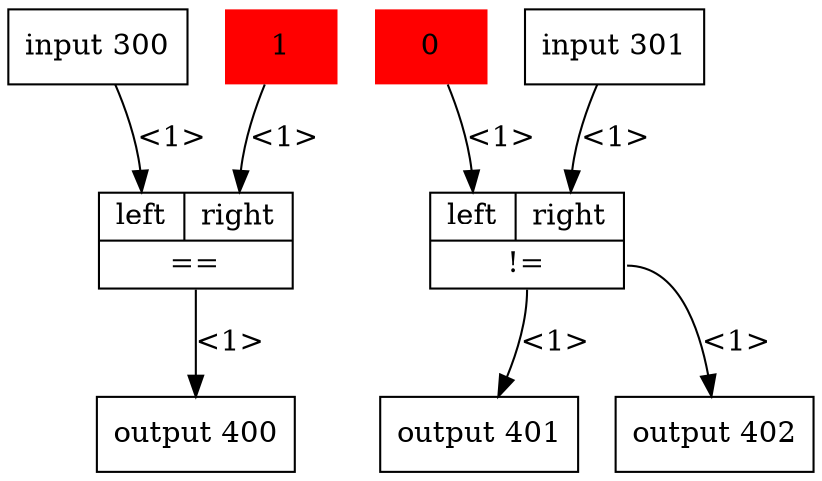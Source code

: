 digraph packetarc {
node [shape=record];
in_300 [label="input 300"];
in_301 [label="input 301"];
c_200 [label="1" shape=plaintext color="red" style="filled"];
c_201 [label="0" shape=plaintext color="red" style="filled"];
opeq_100 [label="{{<left> left | <right> right} | <out> ==}" debug="25454 1"];
opne_101 [label="{{<left> left | <right> right} | <out> !=}" debug="25454 1"];
out_400 [label="output 400"];
out_401 [label="output 401"];
out_402 [label="output 402"];

opeq_100:out->out_400[label="<1>"];
opne_101:out->out_401[label="<1>"];
opne_101:out->out_402[label="<1>"];
in_300->opeq_100:left[label="<1>"];
in_301->opne_101:right[label="<1>"];
c_200->opeq_100:right[label="<1>"];
c_201->opne_101:left[label="<1>"];
}